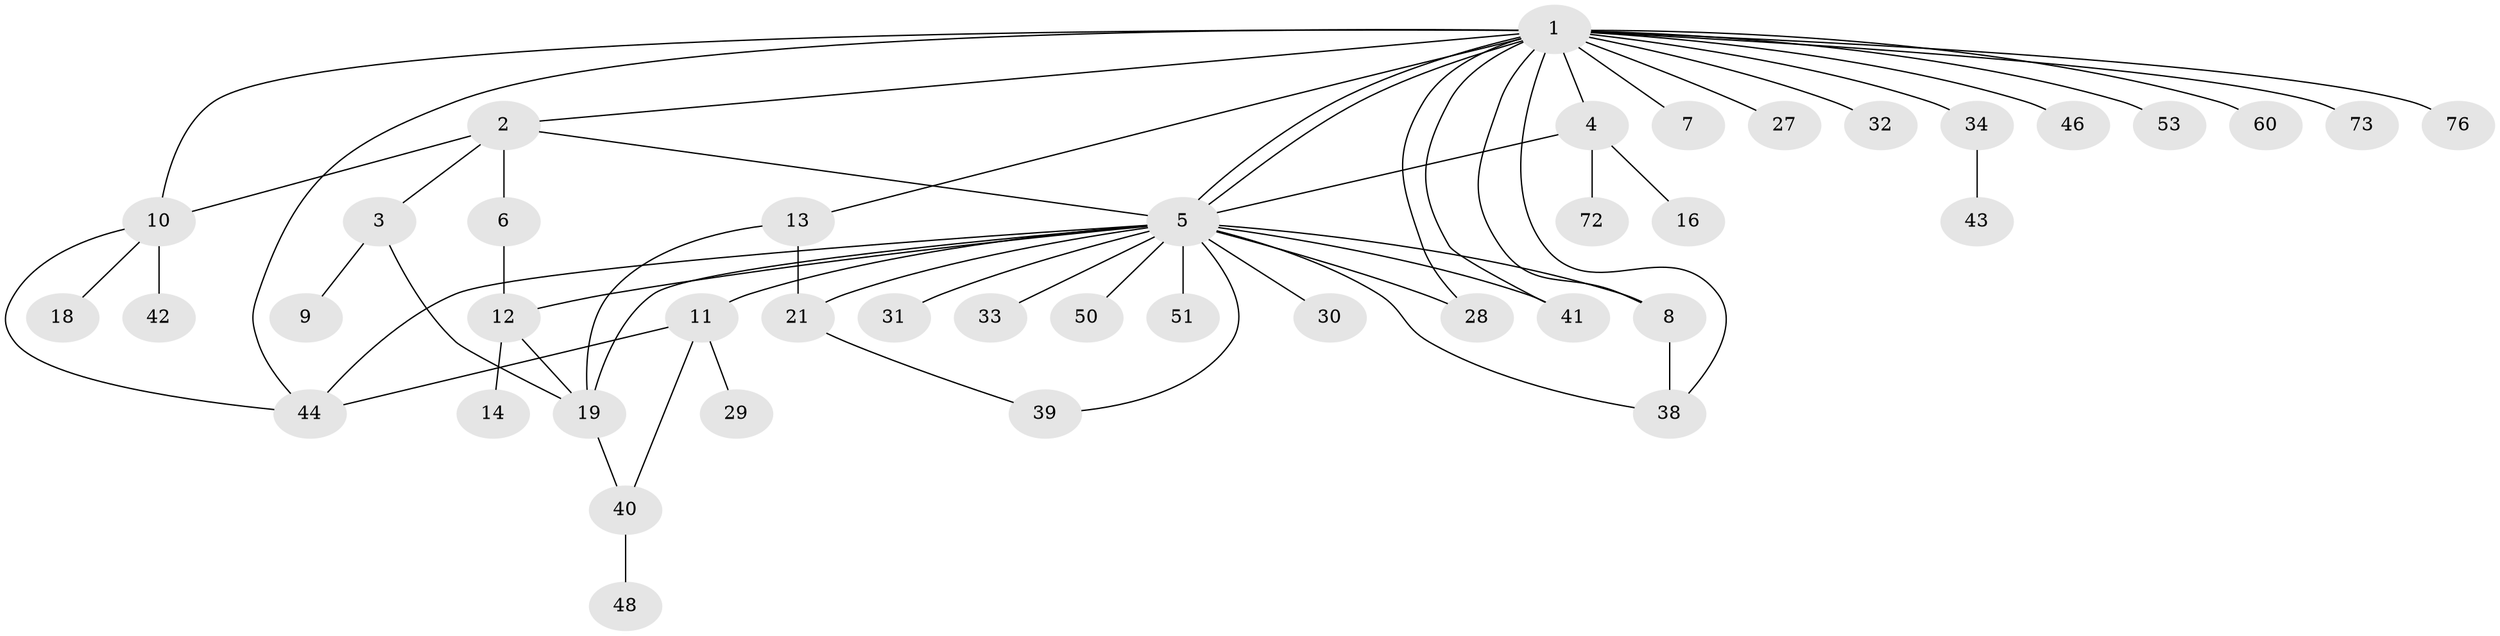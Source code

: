 // original degree distribution, {20: 0.011904761904761904, 5: 0.047619047619047616, 3: 0.07142857142857142, 4: 0.10714285714285714, 24: 0.011904761904761904, 2: 0.21428571428571427, 1: 0.5, 6: 0.03571428571428571}
// Generated by graph-tools (version 1.1) at 2025/14/03/09/25 04:14:28]
// undirected, 42 vertices, 60 edges
graph export_dot {
graph [start="1"]
  node [color=gray90,style=filled];
  1;
  2;
  3;
  4;
  5 [super="+65+61+63+22+36+47+15+37+23+57+55+20+49"];
  6;
  7 [super="+17+45"];
  8 [super="+75"];
  9;
  10 [super="+25+24"];
  11 [super="+26+62"];
  12;
  13;
  14 [super="+54"];
  16;
  18;
  19 [super="+35"];
  21 [super="+80"];
  27;
  28;
  29;
  30;
  31;
  32;
  33;
  34;
  38;
  39;
  40 [super="+68"];
  41 [super="+56"];
  42;
  43;
  44;
  46 [super="+52"];
  48;
  50;
  51;
  53;
  60;
  72;
  73;
  76;
  1 -- 2;
  1 -- 4;
  1 -- 5;
  1 -- 5;
  1 -- 7;
  1 -- 8;
  1 -- 10;
  1 -- 13;
  1 -- 27;
  1 -- 28;
  1 -- 32;
  1 -- 34;
  1 -- 38;
  1 -- 41;
  1 -- 44;
  1 -- 46;
  1 -- 53;
  1 -- 60;
  1 -- 73;
  1 -- 76;
  2 -- 3;
  2 -- 6;
  2 -- 10;
  2 -- 5;
  3 -- 9;
  3 -- 19;
  4 -- 5;
  4 -- 16;
  4 -- 72;
  5 -- 11;
  5 -- 30;
  5 -- 31;
  5 -- 33;
  5 -- 39;
  5 -- 19 [weight=2];
  5 -- 44;
  5 -- 8 [weight=2];
  5 -- 28;
  5 -- 38;
  5 -- 21;
  5 -- 41;
  5 -- 12;
  5 -- 50;
  5 -- 51;
  6 -- 12;
  8 -- 38;
  10 -- 18;
  10 -- 42;
  10 -- 44;
  11 -- 29;
  11 -- 40;
  11 -- 44;
  12 -- 14;
  12 -- 19;
  13 -- 19;
  13 -- 21;
  19 -- 40;
  21 -- 39;
  34 -- 43;
  40 -- 48;
}

